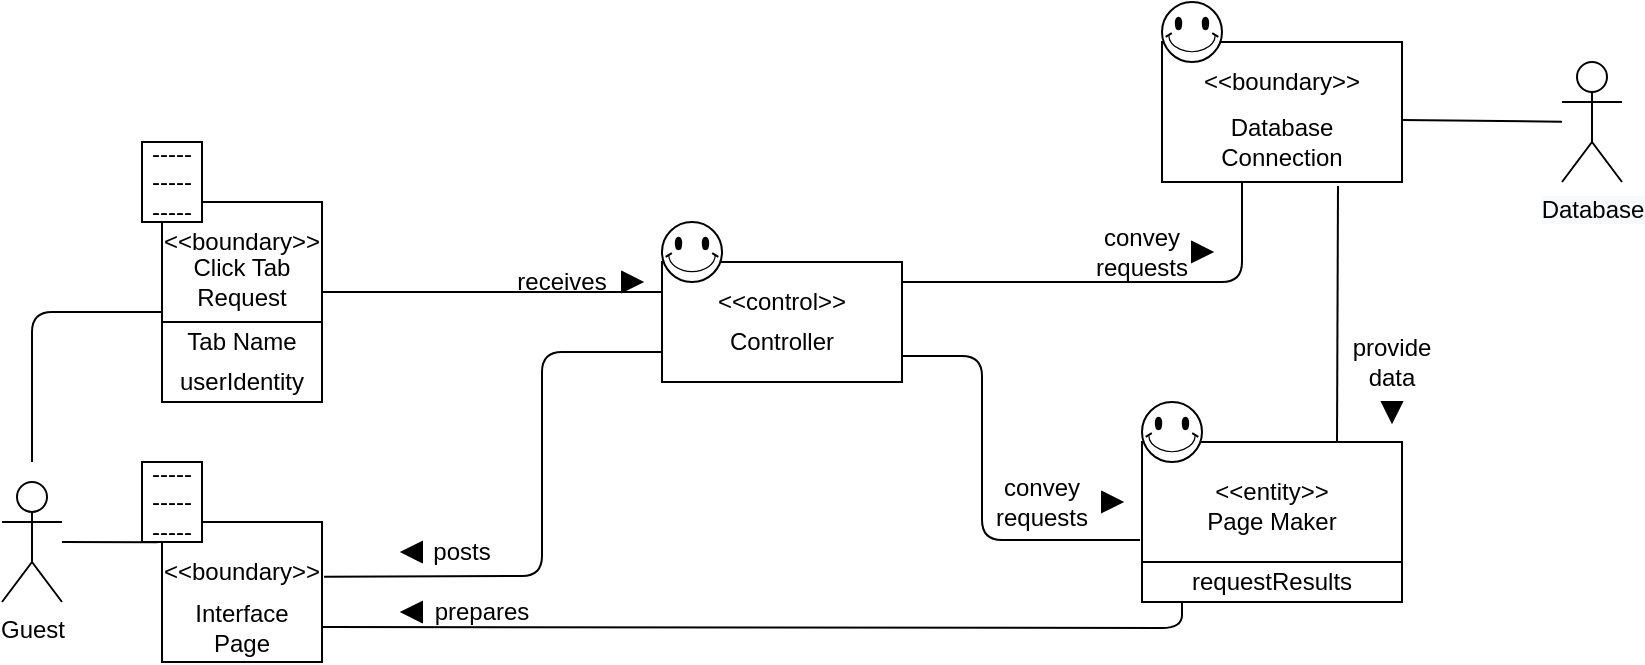 <mxfile version="14.6.6" type="github">
  <diagram id="KTYdBVMmeyyJGfyXrVQu" name="Page-1">
    <mxGraphModel dx="1662" dy="794" grid="1" gridSize="10" guides="1" tooltips="1" connect="1" arrows="1" fold="1" page="1" pageScale="1" pageWidth="827" pageHeight="1169" math="0" shadow="0">
      <root>
        <mxCell id="0" />
        <mxCell id="1" parent="0" />
        <mxCell id="-7GFlVDksnStliJgZsOv-68" value="" style="shape=internalStorage;whiteSpace=wrap;html=1;backgroundOutline=1;dx=130;dy=60;" parent="1" vertex="1">
          <mxGeometry x="600" y="290" width="130" height="80" as="geometry" />
        </mxCell>
        <mxCell id="-7GFlVDksnStliJgZsOv-37" value="" style="verticalLabelPosition=bottom;verticalAlign=top;html=1;shape=mxgraph.basic.smiley" parent="1" vertex="1">
          <mxGeometry x="600" y="270" width="30" height="30" as="geometry" />
        </mxCell>
        <mxCell id="-7GFlVDksnStliJgZsOv-66" value="" style="shape=internalStorage;whiteSpace=wrap;html=1;backgroundOutline=1;dx=120;dy=80;" parent="1" vertex="1">
          <mxGeometry x="610" y="90" width="120" height="70" as="geometry" />
        </mxCell>
        <mxCell id="-7GFlVDksnStliJgZsOv-38" value="" style="verticalLabelPosition=bottom;verticalAlign=top;html=1;shape=mxgraph.basic.smiley" parent="1" vertex="1">
          <mxGeometry x="610" y="70" width="30" height="30" as="geometry" />
        </mxCell>
        <mxCell id="-7GFlVDksnStliJgZsOv-65" value="" style="shape=internalStorage;whiteSpace=wrap;html=1;backgroundOutline=1;dx=120;dy=80;" parent="1" vertex="1">
          <mxGeometry x="360" y="200" width="120" height="60" as="geometry" />
        </mxCell>
        <mxCell id="-7GFlVDksnStliJgZsOv-64" value="" style="shape=internalStorage;whiteSpace=wrap;html=1;backgroundOutline=1;dx=80;dy=110;" parent="1" vertex="1">
          <mxGeometry x="110" y="330" width="80" height="70" as="geometry" />
        </mxCell>
        <mxCell id="-7GFlVDksnStliJgZsOv-62" value="" style="shape=internalStorage;whiteSpace=wrap;html=1;backgroundOutline=1;dx=80;dy=60;" parent="1" vertex="1">
          <mxGeometry x="110" y="170" width="80" height="100" as="geometry" />
        </mxCell>
        <mxCell id="-7GFlVDksnStliJgZsOv-1" value="&lt;span&gt;Guest&lt;/span&gt;" style="shape=umlActor;verticalLabelPosition=bottom;verticalAlign=top;html=1;outlineConnect=0;" parent="1" vertex="1">
          <mxGeometry x="30" y="310" width="30" height="60" as="geometry" />
        </mxCell>
        <mxCell id="-7GFlVDksnStliJgZsOv-5" value="Interface Page" style="text;html=1;strokeColor=none;fillColor=none;align=center;verticalAlign=middle;whiteSpace=wrap;rounded=0;" parent="1" vertex="1">
          <mxGeometry x="130" y="370" width="40" height="25" as="geometry" />
        </mxCell>
        <mxCell id="-7GFlVDksnStliJgZsOv-10" value="Controller" style="text;html=1;strokeColor=none;fillColor=none;align=center;verticalAlign=middle;whiteSpace=wrap;rounded=0;" parent="1" vertex="1">
          <mxGeometry x="400" y="230" width="40" height="20" as="geometry" />
        </mxCell>
        <mxCell id="-7GFlVDksnStliJgZsOv-12" value="Page Maker" style="text;html=1;strokeColor=none;fillColor=none;align=center;verticalAlign=middle;whiteSpace=wrap;rounded=0;" parent="1" vertex="1">
          <mxGeometry x="625" y="320" width="80" height="20" as="geometry" />
        </mxCell>
        <mxCell id="-7GFlVDksnStliJgZsOv-14" value="Database Connection" style="text;html=1;strokeColor=none;fillColor=none;align=center;verticalAlign=middle;whiteSpace=wrap;rounded=0;" parent="1" vertex="1">
          <mxGeometry x="650" y="130" width="40" height="20" as="geometry" />
        </mxCell>
        <mxCell id="-7GFlVDksnStliJgZsOv-24" value="receives" style="text;html=1;strokeColor=none;fillColor=none;align=center;verticalAlign=middle;whiteSpace=wrap;rounded=0;" parent="1" vertex="1">
          <mxGeometry x="290" y="200" width="40" height="20" as="geometry" />
        </mxCell>
        <mxCell id="-7GFlVDksnStliJgZsOv-25" value="posts" style="text;html=1;strokeColor=none;fillColor=none;align=center;verticalAlign=middle;whiteSpace=wrap;rounded=0;" parent="1" vertex="1">
          <mxGeometry x="240" y="335" width="40" height="20" as="geometry" />
        </mxCell>
        <mxCell id="-7GFlVDksnStliJgZsOv-26" value="prepares" style="text;html=1;strokeColor=none;fillColor=none;align=center;verticalAlign=middle;whiteSpace=wrap;rounded=0;" parent="1" vertex="1">
          <mxGeometry x="250" y="365" width="40" height="20" as="geometry" />
        </mxCell>
        <mxCell id="-7GFlVDksnStliJgZsOv-28" value="convey requests" style="text;html=1;strokeColor=none;fillColor=none;align=center;verticalAlign=middle;whiteSpace=wrap;rounded=0;" parent="1" vertex="1">
          <mxGeometry x="530" y="310" width="40" height="20" as="geometry" />
        </mxCell>
        <mxCell id="-7GFlVDksnStliJgZsOv-31" value="convey requests" style="text;html=1;strokeColor=none;fillColor=none;align=center;verticalAlign=middle;whiteSpace=wrap;rounded=0;" parent="1" vertex="1">
          <mxGeometry x="580" y="185" width="40" height="20" as="geometry" />
        </mxCell>
        <mxCell id="-7GFlVDksnStliJgZsOv-32" value="provide data" style="text;html=1;strokeColor=none;fillColor=none;align=center;verticalAlign=middle;whiteSpace=wrap;rounded=0;" parent="1" vertex="1">
          <mxGeometry x="705" y="240" width="40" height="20" as="geometry" />
        </mxCell>
        <mxCell id="-7GFlVDksnStliJgZsOv-34" value="" style="endArrow=none;html=1;entryX=0;entryY=0.5;entryDx=0;entryDy=0;" parent="1" edge="1">
          <mxGeometry width="50" height="50" relative="1" as="geometry">
            <mxPoint x="45" y="300" as="sourcePoint" />
            <mxPoint x="110" y="225" as="targetPoint" />
            <Array as="points">
              <mxPoint x="45" y="225" />
            </Array>
          </mxGeometry>
        </mxCell>
        <mxCell id="-7GFlVDksnStliJgZsOv-35" value="" style="endArrow=none;html=1;entryX=-0.028;entryY=0.168;entryDx=0;entryDy=0;entryPerimeter=0;" parent="1" source="-7GFlVDksnStliJgZsOv-1" edge="1">
          <mxGeometry width="50" height="50" relative="1" as="geometry">
            <mxPoint x="320" y="250" as="sourcePoint" />
            <mxPoint x="107.76" y="340.16" as="targetPoint" />
          </mxGeometry>
        </mxCell>
        <mxCell id="-7GFlVDksnStliJgZsOv-36" value="" style="verticalLabelPosition=bottom;verticalAlign=top;html=1;shape=mxgraph.basic.smiley" parent="1" vertex="1">
          <mxGeometry x="360" y="180" width="30" height="30" as="geometry" />
        </mxCell>
        <mxCell id="-7GFlVDksnStliJgZsOv-42" value="&amp;lt;&amp;lt;control&amp;gt;&amp;gt;" style="text;html=1;strokeColor=none;fillColor=none;align=center;verticalAlign=middle;whiteSpace=wrap;rounded=0;" parent="1" vertex="1">
          <mxGeometry x="400" y="210" width="40" height="20" as="geometry" />
        </mxCell>
        <mxCell id="-7GFlVDksnStliJgZsOv-44" value="&amp;lt;&amp;lt;boundary&amp;gt;&amp;gt;" style="text;html=1;strokeColor=none;fillColor=none;align=center;verticalAlign=middle;whiteSpace=wrap;rounded=0;" parent="1" vertex="1">
          <mxGeometry x="130" y="180" width="40" height="20" as="geometry" />
        </mxCell>
        <mxCell id="-7GFlVDksnStliJgZsOv-46" value="&amp;lt;&amp;lt;boundary&amp;gt;&amp;gt;" style="text;html=1;strokeColor=none;fillColor=none;align=center;verticalAlign=middle;whiteSpace=wrap;rounded=0;" parent="1" vertex="1">
          <mxGeometry x="130" y="345" width="40" height="20" as="geometry" />
        </mxCell>
        <mxCell id="-7GFlVDksnStliJgZsOv-61" value="Tab Name" style="text;html=1;strokeColor=none;fillColor=none;align=center;verticalAlign=middle;whiteSpace=wrap;rounded=0;" parent="1" vertex="1">
          <mxGeometry x="110" y="230" width="80" height="20" as="geometry" />
        </mxCell>
        <mxCell id="-7GFlVDksnStliJgZsOv-63" value="Click Tab Request" style="text;html=1;strokeColor=none;fillColor=none;align=center;verticalAlign=middle;whiteSpace=wrap;rounded=0;" parent="1" vertex="1">
          <mxGeometry x="110" y="200" width="80" height="20" as="geometry" />
        </mxCell>
        <mxCell id="-7GFlVDksnStliJgZsOv-67" value="&amp;lt;&amp;lt;boundary&amp;gt;&amp;gt;" style="text;html=1;strokeColor=none;fillColor=none;align=center;verticalAlign=middle;whiteSpace=wrap;rounded=0;" parent="1" vertex="1">
          <mxGeometry x="650" y="100" width="40" height="20" as="geometry" />
        </mxCell>
        <mxCell id="-7GFlVDksnStliJgZsOv-70" value="&amp;lt;&amp;lt;entity&amp;gt;&amp;gt;" style="text;html=1;strokeColor=none;fillColor=none;align=center;verticalAlign=middle;whiteSpace=wrap;rounded=0;" parent="1" vertex="1">
          <mxGeometry x="645" y="305" width="40" height="20" as="geometry" />
        </mxCell>
        <mxCell id="-7GFlVDksnStliJgZsOv-71" value="&lt;span style=&quot;color: rgb(0 , 0 , 0) ; font-family: &amp;#34;helvetica&amp;#34; ; font-size: 12px ; font-style: normal ; font-weight: 400 ; letter-spacing: normal ; text-align: center ; text-indent: 0px ; text-transform: none ; word-spacing: 0px ; background-color: rgb(248 , 249 , 250) ; display: inline ; float: none&quot;&gt;Database&lt;/span&gt;&lt;br&gt;" style="shape=umlActor;verticalLabelPosition=bottom;verticalAlign=top;html=1;outlineConnect=0;" parent="1" vertex="1">
          <mxGeometry x="810" y="100" width="30" height="60" as="geometry" />
        </mxCell>
        <mxCell id="-7GFlVDksnStliJgZsOv-73" value="" style="endArrow=none;html=1;" parent="1" target="-7GFlVDksnStliJgZsOv-71" edge="1">
          <mxGeometry width="50" height="50" relative="1" as="geometry">
            <mxPoint x="730" y="129" as="sourcePoint" />
            <mxPoint x="500" y="200" as="targetPoint" />
          </mxGeometry>
        </mxCell>
        <mxCell id="-7GFlVDksnStliJgZsOv-89" value="-----&lt;br&gt;-----&lt;br&gt;-----" style="whiteSpace=wrap;html=1;align=center;" parent="1" vertex="1">
          <mxGeometry x="100" y="140" width="30" height="40" as="geometry" />
        </mxCell>
        <mxCell id="-7GFlVDksnStliJgZsOv-91" value="-----&lt;br&gt;-----&lt;br&gt;-----" style="whiteSpace=wrap;html=1;align=center;" parent="1" vertex="1">
          <mxGeometry x="100" y="300" width="30" height="40" as="geometry" />
        </mxCell>
        <mxCell id="qY51X5PkFpjmxdAJgt8f-1" value="" style="endArrow=none;html=1;entryX=0;entryY=0.25;entryDx=0;entryDy=0;exitX=1;exitY=0.75;exitDx=0;exitDy=0;" edge="1" parent="1" source="-7GFlVDksnStliJgZsOv-63" target="-7GFlVDksnStliJgZsOv-65">
          <mxGeometry width="50" height="50" relative="1" as="geometry">
            <mxPoint x="190" y="220" as="sourcePoint" />
            <mxPoint x="240" y="170" as="targetPoint" />
          </mxGeometry>
        </mxCell>
        <mxCell id="qY51X5PkFpjmxdAJgt8f-3" value="" style="triangle;whiteSpace=wrap;html=1;fillColor=#000000;" vertex="1" parent="1">
          <mxGeometry x="340" y="205" width="10" height="10" as="geometry" />
        </mxCell>
        <mxCell id="qY51X5PkFpjmxdAJgt8f-4" value="" style="endArrow=none;html=1;exitX=1.013;exitY=0.391;exitDx=0;exitDy=0;exitPerimeter=0;" edge="1" parent="1" source="-7GFlVDksnStliJgZsOv-64">
          <mxGeometry width="50" height="50" relative="1" as="geometry">
            <mxPoint x="310" y="295" as="sourcePoint" />
            <mxPoint x="360" y="245" as="targetPoint" />
            <Array as="points">
              <mxPoint x="300" y="357" />
              <mxPoint x="300" y="245" />
            </Array>
          </mxGeometry>
        </mxCell>
        <mxCell id="qY51X5PkFpjmxdAJgt8f-5" value="" style="triangle;whiteSpace=wrap;html=1;fillColor=#000000;direction=west;" vertex="1" parent="1">
          <mxGeometry x="230" y="340" width="10" height="10" as="geometry" />
        </mxCell>
        <mxCell id="qY51X5PkFpjmxdAJgt8f-6" value="" style="endArrow=none;html=1;" edge="1" parent="1">
          <mxGeometry width="50" height="50" relative="1" as="geometry">
            <mxPoint x="480" y="210" as="sourcePoint" />
            <mxPoint x="650" y="160" as="targetPoint" />
            <Array as="points">
              <mxPoint x="650" y="210" />
            </Array>
          </mxGeometry>
        </mxCell>
        <mxCell id="qY51X5PkFpjmxdAJgt8f-7" value="" style="triangle;whiteSpace=wrap;html=1;fillColor=#000000;" vertex="1" parent="1">
          <mxGeometry x="625" y="190" width="10" height="10" as="geometry" />
        </mxCell>
        <mxCell id="qY51X5PkFpjmxdAJgt8f-10" value="" style="endArrow=none;html=1;exitX=1;exitY=0.75;exitDx=0;exitDy=0;" edge="1" parent="1" source="-7GFlVDksnStliJgZsOv-64">
          <mxGeometry width="50" height="50" relative="1" as="geometry">
            <mxPoint x="190" y="420" as="sourcePoint" />
            <mxPoint x="620" y="370" as="targetPoint" />
            <Array as="points">
              <mxPoint x="620" y="383" />
            </Array>
          </mxGeometry>
        </mxCell>
        <mxCell id="qY51X5PkFpjmxdAJgt8f-11" value="" style="triangle;whiteSpace=wrap;html=1;fillColor=#000000;direction=west;" vertex="1" parent="1">
          <mxGeometry x="230" y="370" width="10" height="10" as="geometry" />
        </mxCell>
        <mxCell id="qY51X5PkFpjmxdAJgt8f-13" value="" style="endArrow=none;html=1;" edge="1" parent="1">
          <mxGeometry width="50" height="50" relative="1" as="geometry">
            <mxPoint x="480" y="247" as="sourcePoint" />
            <mxPoint x="599" y="339" as="targetPoint" />
            <Array as="points">
              <mxPoint x="520" y="247" />
              <mxPoint x="520" y="339" />
            </Array>
          </mxGeometry>
        </mxCell>
        <mxCell id="qY51X5PkFpjmxdAJgt8f-14" value="" style="triangle;whiteSpace=wrap;html=1;fillColor=#000000;" vertex="1" parent="1">
          <mxGeometry x="580" y="315" width="10" height="10" as="geometry" />
        </mxCell>
        <mxCell id="qY51X5PkFpjmxdAJgt8f-15" value="" style="endArrow=none;html=1;exitX=0.75;exitY=0;exitDx=0;exitDy=0;" edge="1" parent="1" source="-7GFlVDksnStliJgZsOv-68">
          <mxGeometry width="50" height="50" relative="1" as="geometry">
            <mxPoint x="655" y="210" as="sourcePoint" />
            <mxPoint x="698" y="162" as="targetPoint" />
          </mxGeometry>
        </mxCell>
        <mxCell id="qY51X5PkFpjmxdAJgt8f-17" value="" style="triangle;whiteSpace=wrap;html=1;fillColor=#000000;direction=south;" vertex="1" parent="1">
          <mxGeometry x="720" y="270" width="10" height="10" as="geometry" />
        </mxCell>
        <mxCell id="qY51X5PkFpjmxdAJgt8f-18" value="userIdentity" style="text;html=1;strokeColor=none;fillColor=none;align=center;verticalAlign=middle;whiteSpace=wrap;rounded=0;" vertex="1" parent="1">
          <mxGeometry x="110" y="250" width="80" height="20" as="geometry" />
        </mxCell>
        <mxCell id="qY51X5PkFpjmxdAJgt8f-19" value="requestResults" style="text;html=1;strokeColor=none;fillColor=none;align=center;verticalAlign=middle;whiteSpace=wrap;rounded=0;" vertex="1" parent="1">
          <mxGeometry x="625" y="350" width="80" height="20" as="geometry" />
        </mxCell>
      </root>
    </mxGraphModel>
  </diagram>
</mxfile>
